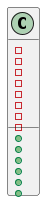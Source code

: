 @startuml webクラス図
skinparam ClassAttributeFontSize 0
class web{
 -ユーザID
 -名前
 -パスワード
 -学校名
 -所属名
 -メールアドレス
 -電話番号
 -年齢
 

 +登録する()
 +参照する()
 +変更する()
 +削除する()
 +ログイン()
 +ログアウト()

 }
 
 
' 12345
' 12345
' 12345
' 12345      
@enduml
